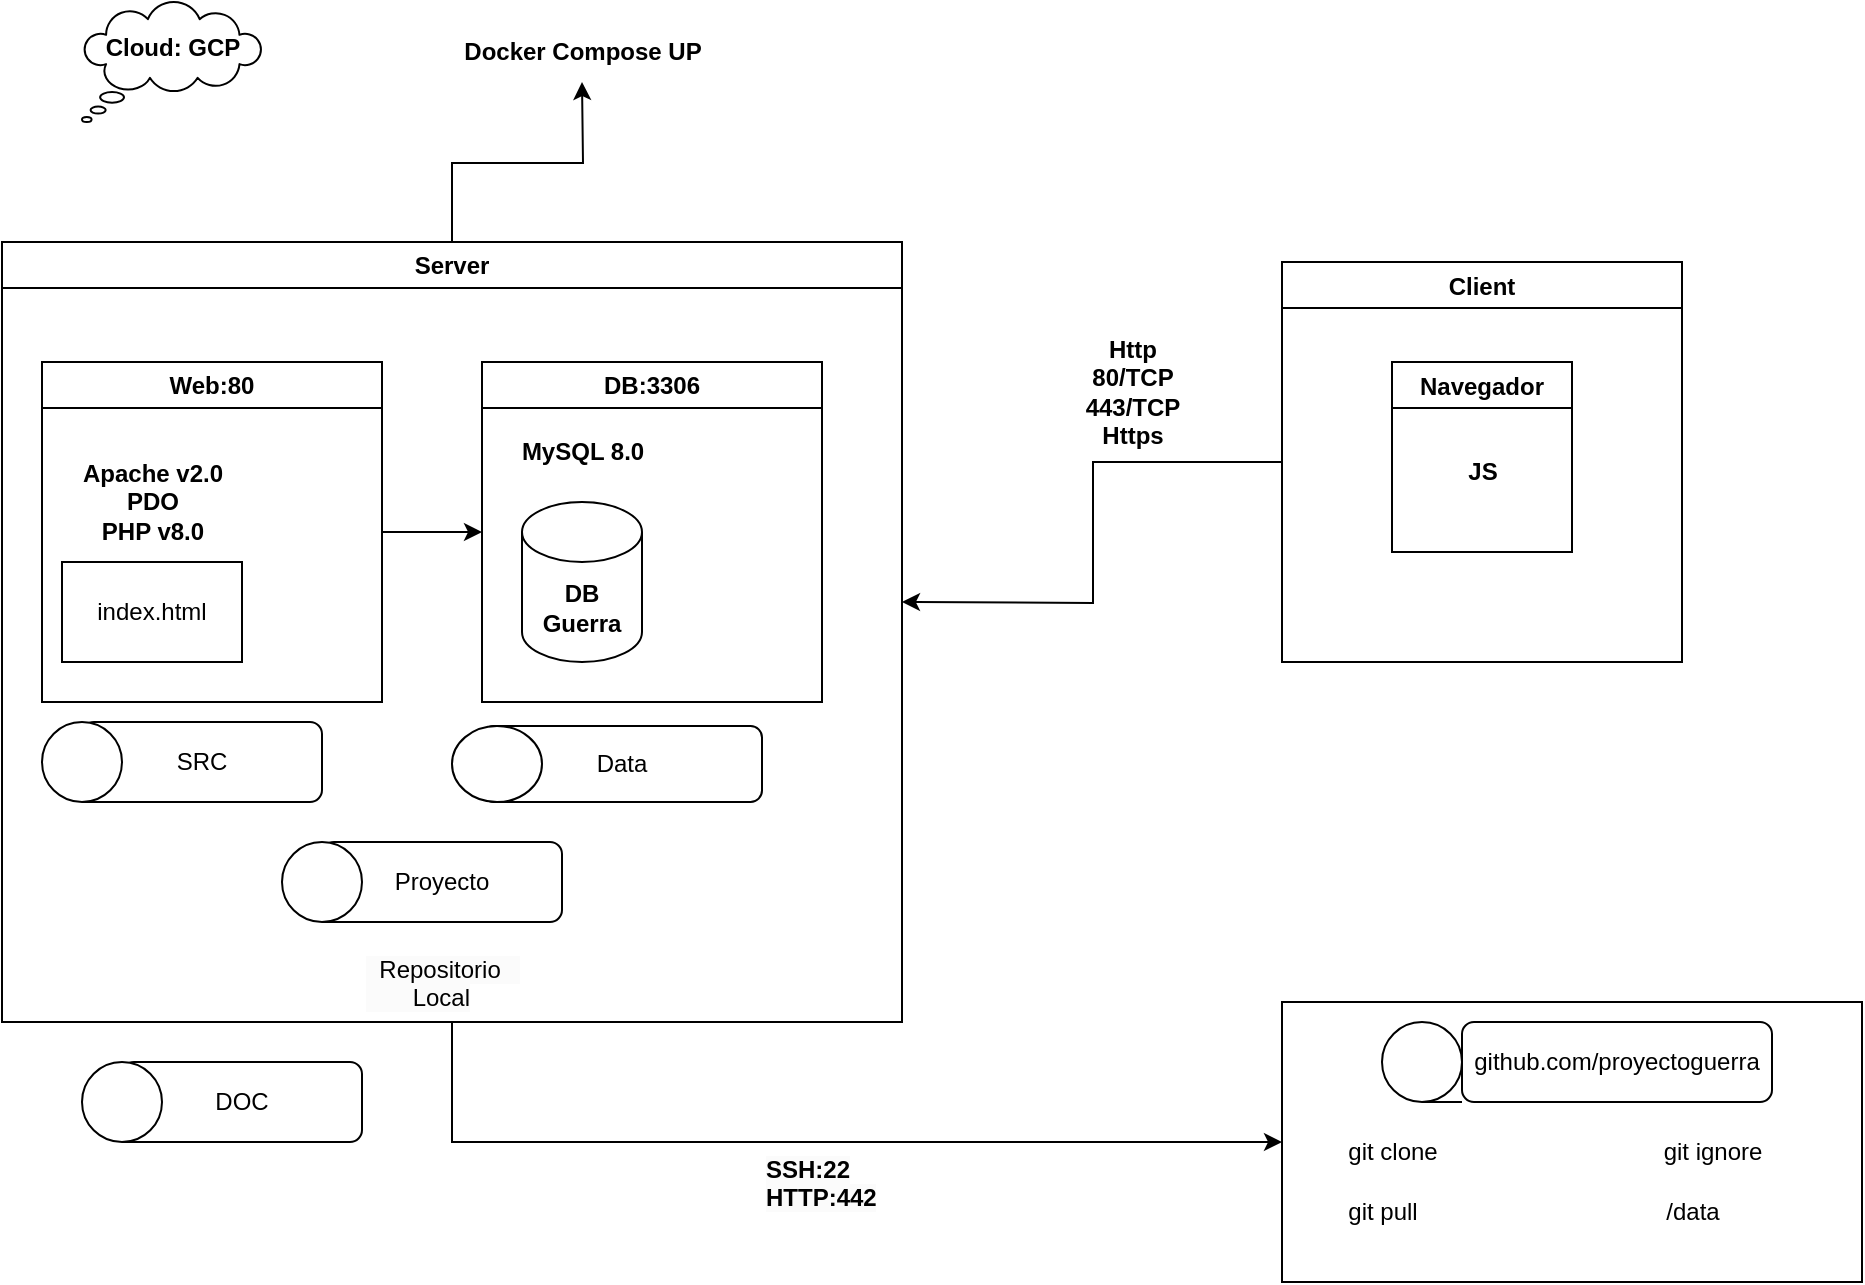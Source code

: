 <mxfile version="24.7.16">
  <diagram id="tz-W204vsuRyRieizBV7" name="Página-1">
    <mxGraphModel dx="607" dy="780" grid="1" gridSize="10" guides="1" tooltips="1" connect="1" arrows="1" fold="1" page="1" pageScale="1" pageWidth="827" pageHeight="1169" math="0" shadow="0">
      <root>
        <mxCell id="0" />
        <mxCell id="1" parent="0" />
        <mxCell id="PFrZ3tjllsHUUi-2N5vr-17" style="edgeStyle=orthogonalEdgeStyle;rounded=0;orthogonalLoop=1;jettySize=auto;html=1;exitX=0.5;exitY=1;exitDx=0;exitDy=0;" parent="1" source="PFrZ3tjllsHUUi-2N5vr-3" target="PFrZ3tjllsHUUi-2N5vr-16" edge="1">
          <mxGeometry relative="1" as="geometry" />
        </mxCell>
        <mxCell id="LgTJOJuBgpVefat30rdO-2" style="edgeStyle=orthogonalEdgeStyle;rounded=0;orthogonalLoop=1;jettySize=auto;html=1;" edge="1" parent="1" source="PFrZ3tjllsHUUi-2N5vr-3">
          <mxGeometry relative="1" as="geometry">
            <mxPoint x="1140" y="100" as="targetPoint" />
          </mxGeometry>
        </mxCell>
        <mxCell id="PFrZ3tjllsHUUi-2N5vr-3" value="Server" style="swimlane;whiteSpace=wrap;html=1;" parent="1" vertex="1">
          <mxGeometry x="850" y="180" width="450" height="390" as="geometry" />
        </mxCell>
        <mxCell id="PFrZ3tjllsHUUi-2N5vr-13" style="edgeStyle=orthogonalEdgeStyle;rounded=0;orthogonalLoop=1;jettySize=auto;html=1;exitX=1;exitY=0.5;exitDx=0;exitDy=0;entryX=0;entryY=0.5;entryDx=0;entryDy=0;" parent="PFrZ3tjllsHUUi-2N5vr-3" source="PFrZ3tjllsHUUi-2N5vr-10" target="PFrZ3tjllsHUUi-2N5vr-11" edge="1">
          <mxGeometry relative="1" as="geometry" />
        </mxCell>
        <mxCell id="PFrZ3tjllsHUUi-2N5vr-10" value="Web:80" style="swimlane;whiteSpace=wrap;html=1;" parent="PFrZ3tjllsHUUi-2N5vr-3" vertex="1">
          <mxGeometry x="20" y="60" width="170" height="170" as="geometry" />
        </mxCell>
        <mxCell id="PFrZ3tjllsHUUi-2N5vr-12" value="&lt;b&gt;Apache v2.0&lt;br&gt;PDO&lt;br&gt;PHP v8.0&lt;/b&gt;" style="text;html=1;align=center;verticalAlign=middle;resizable=0;points=[];autosize=1;strokeColor=none;fillColor=none;" parent="PFrZ3tjllsHUUi-2N5vr-10" vertex="1">
          <mxGeometry x="10" y="40" width="90" height="60" as="geometry" />
        </mxCell>
        <mxCell id="LgTJOJuBgpVefat30rdO-1" value="index.html" style="whiteSpace=wrap;html=1;" vertex="1" parent="PFrZ3tjllsHUUi-2N5vr-10">
          <mxGeometry x="10" y="100" width="90" height="50" as="geometry" />
        </mxCell>
        <mxCell id="PFrZ3tjllsHUUi-2N5vr-11" value="DB:3306" style="swimlane;whiteSpace=wrap;html=1;" parent="PFrZ3tjllsHUUi-2N5vr-3" vertex="1">
          <mxGeometry x="240" y="60" width="170" height="170" as="geometry" />
        </mxCell>
        <mxCell id="PFrZ3tjllsHUUi-2N5vr-14" value="&lt;b&gt;DB Guerra&lt;br&gt;&lt;/b&gt;" style="shape=cylinder3;whiteSpace=wrap;html=1;boundedLbl=1;backgroundOutline=1;size=15;" parent="PFrZ3tjllsHUUi-2N5vr-11" vertex="1">
          <mxGeometry x="20" y="70" width="60" height="80" as="geometry" />
        </mxCell>
        <mxCell id="PFrZ3tjllsHUUi-2N5vr-15" value="&lt;b&gt;MySQL 8.0&lt;/b&gt;" style="text;html=1;align=center;verticalAlign=middle;resizable=0;points=[];autosize=1;strokeColor=none;fillColor=none;" parent="PFrZ3tjllsHUUi-2N5vr-11" vertex="1">
          <mxGeometry x="10" y="30" width="80" height="30" as="geometry" />
        </mxCell>
        <mxCell id="PFrZ3tjllsHUUi-2N5vr-19" value="SRC" style="rounded=1;whiteSpace=wrap;html=1;" parent="PFrZ3tjllsHUUi-2N5vr-3" vertex="1">
          <mxGeometry x="40" y="240" width="120" height="40" as="geometry" />
        </mxCell>
        <mxCell id="PFrZ3tjllsHUUi-2N5vr-18" value="" style="shape=tapeData;whiteSpace=wrap;html=1;perimeter=ellipsePerimeter;" parent="PFrZ3tjllsHUUi-2N5vr-3" vertex="1">
          <mxGeometry x="20" y="240" width="40" height="40" as="geometry" />
        </mxCell>
        <mxCell id="PFrZ3tjllsHUUi-2N5vr-20" value="Data" style="rounded=1;whiteSpace=wrap;html=1;" parent="PFrZ3tjllsHUUi-2N5vr-3" vertex="1">
          <mxGeometry x="240" y="242" width="140" height="38" as="geometry" />
        </mxCell>
        <mxCell id="PFrZ3tjllsHUUi-2N5vr-21" value="" style="shape=tapeData;whiteSpace=wrap;html=1;perimeter=ellipsePerimeter;" parent="PFrZ3tjllsHUUi-2N5vr-3" vertex="1">
          <mxGeometry x="225" y="242" width="45" height="38" as="geometry" />
        </mxCell>
        <mxCell id="PFrZ3tjllsHUUi-2N5vr-24" value="Proyecto" style="rounded=1;whiteSpace=wrap;html=1;" parent="PFrZ3tjllsHUUi-2N5vr-3" vertex="1">
          <mxGeometry x="160" y="300" width="120" height="40" as="geometry" />
        </mxCell>
        <mxCell id="PFrZ3tjllsHUUi-2N5vr-25" value="" style="shape=tapeData;whiteSpace=wrap;html=1;perimeter=ellipsePerimeter;" parent="PFrZ3tjllsHUUi-2N5vr-3" vertex="1">
          <mxGeometry x="140" y="300" width="40" height="40" as="geometry" />
        </mxCell>
        <mxCell id="PFrZ3tjllsHUUi-2N5vr-26" value="&lt;span style=&quot;color: rgb(0, 0, 0); font-family: Helvetica; font-size: 12px; font-style: normal; font-variant-ligatures: normal; font-variant-caps: normal; font-weight: 400; letter-spacing: normal; orphans: 2; text-align: center; text-indent: 0px; text-transform: none; widows: 2; word-spacing: 0px; -webkit-text-stroke-width: 0px; white-space: normal; background-color: rgb(251, 251, 251); text-decoration-thickness: initial; text-decoration-style: initial; text-decoration-color: initial; display: inline !important; float: none;&quot;&gt;&amp;nbsp; Repositorio&amp;nbsp; &amp;nbsp; &amp;nbsp; &amp;nbsp; &amp;nbsp; &amp;nbsp;Local&lt;/span&gt;" style="text;whiteSpace=wrap;html=1;" parent="PFrZ3tjllsHUUi-2N5vr-3" vertex="1">
          <mxGeometry x="180" y="350" width="80" height="40" as="geometry" />
        </mxCell>
        <mxCell id="PFrZ3tjllsHUUi-2N5vr-16" value="&lt;br&gt;&lt;div&gt;&lt;br/&gt;&lt;/div&gt;" style="rounded=0;whiteSpace=wrap;html=1;fillColor=none;" parent="1" vertex="1">
          <mxGeometry x="1490" y="560" width="290" height="140" as="geometry" />
        </mxCell>
        <mxCell id="PFrZ3tjllsHUUi-2N5vr-22" value="github.com/proyectoguerra" style="rounded=1;whiteSpace=wrap;html=1;" parent="1" vertex="1">
          <mxGeometry x="1580" y="570" width="155" height="40" as="geometry" />
        </mxCell>
        <mxCell id="PFrZ3tjllsHUUi-2N5vr-23" value="" style="shape=tapeData;whiteSpace=wrap;html=1;perimeter=ellipsePerimeter;" parent="1" vertex="1">
          <mxGeometry x="1540" y="570" width="40" height="40" as="geometry" />
        </mxCell>
        <mxCell id="PFrZ3tjllsHUUi-2N5vr-31" style="edgeStyle=orthogonalEdgeStyle;rounded=0;orthogonalLoop=1;jettySize=auto;html=1;" parent="1" source="PFrZ3tjllsHUUi-2N5vr-27" edge="1">
          <mxGeometry relative="1" as="geometry">
            <mxPoint x="1300" y="360" as="targetPoint" />
          </mxGeometry>
        </mxCell>
        <mxCell id="PFrZ3tjllsHUUi-2N5vr-27" value="Client" style="swimlane;" parent="1" vertex="1">
          <mxGeometry x="1490" y="190" width="200" height="200" as="geometry" />
        </mxCell>
        <mxCell id="PFrZ3tjllsHUUi-2N5vr-28" value="Navegador" style="swimlane;" parent="PFrZ3tjllsHUUi-2N5vr-27" vertex="1">
          <mxGeometry x="55" y="50" width="90" height="95" as="geometry" />
        </mxCell>
        <mxCell id="PFrZ3tjllsHUUi-2N5vr-29" value="&lt;b&gt;JS&lt;/b&gt;" style="text;html=1;align=center;verticalAlign=middle;resizable=0;points=[];autosize=1;strokeColor=none;fillColor=none;" parent="PFrZ3tjllsHUUi-2N5vr-28" vertex="1">
          <mxGeometry x="25" y="40" width="40" height="30" as="geometry" />
        </mxCell>
        <mxCell id="PFrZ3tjllsHUUi-2N5vr-30" value="&lt;span style=&quot;color: rgb(0, 0, 0); font-family: Helvetica; font-size: 12px; font-style: normal; font-variant-ligatures: normal; font-variant-caps: normal; letter-spacing: normal; orphans: 2; text-align: center; text-indent: 0px; text-transform: none; widows: 2; word-spacing: 0px; -webkit-text-stroke-width: 0px; white-space: normal; background-color: rgb(251, 251, 251); text-decoration-thickness: initial; text-decoration-style: initial; text-decoration-color: initial; float: none; display: inline !important;&quot;&gt;&lt;b&gt;SSH:22&lt;br&gt;HTTP:442&lt;/b&gt;&lt;/span&gt;" style="text;whiteSpace=wrap;html=1;" parent="1" vertex="1">
          <mxGeometry x="1230" y="630" width="80" height="40" as="geometry" />
        </mxCell>
        <mxCell id="PFrZ3tjllsHUUi-2N5vr-32" value="&lt;b&gt;Http&lt;br&gt;80/TCP&lt;br&gt;443/TCP&lt;br&gt;Https&lt;/b&gt;" style="text;html=1;align=center;verticalAlign=middle;resizable=0;points=[];autosize=1;strokeColor=none;fillColor=none;" parent="1" vertex="1">
          <mxGeometry x="1380" y="220" width="70" height="70" as="geometry" />
        </mxCell>
        <mxCell id="PFrZ3tjllsHUUi-2N5vr-33" value="git clone" style="text;html=1;align=center;verticalAlign=middle;resizable=0;points=[];autosize=1;strokeColor=none;fillColor=none;" parent="1" vertex="1">
          <mxGeometry x="1510" y="620" width="70" height="30" as="geometry" />
        </mxCell>
        <mxCell id="PFrZ3tjllsHUUi-2N5vr-34" value="git pull" style="text;html=1;align=center;verticalAlign=middle;resizable=0;points=[];autosize=1;strokeColor=none;fillColor=none;" parent="1" vertex="1">
          <mxGeometry x="1510" y="650" width="60" height="30" as="geometry" />
        </mxCell>
        <mxCell id="PFrZ3tjllsHUUi-2N5vr-35" value="/data" style="text;html=1;align=center;verticalAlign=middle;resizable=0;points=[];autosize=1;strokeColor=none;fillColor=none;" parent="1" vertex="1">
          <mxGeometry x="1670" y="650" width="50" height="30" as="geometry" />
        </mxCell>
        <mxCell id="PFrZ3tjllsHUUi-2N5vr-36" value="git ignore" style="text;html=1;align=center;verticalAlign=middle;resizable=0;points=[];autosize=1;strokeColor=none;fillColor=none;" parent="1" vertex="1">
          <mxGeometry x="1670" y="620" width="70" height="30" as="geometry" />
        </mxCell>
        <mxCell id="PFrZ3tjllsHUUi-2N5vr-38" value="DOC" style="rounded=1;whiteSpace=wrap;html=1;" parent="1" vertex="1">
          <mxGeometry x="910" y="590" width="120" height="40" as="geometry" />
        </mxCell>
        <mxCell id="PFrZ3tjllsHUUi-2N5vr-37" value="" style="shape=tapeData;whiteSpace=wrap;html=1;perimeter=ellipsePerimeter;" parent="1" vertex="1">
          <mxGeometry x="890" y="590" width="40" height="40" as="geometry" />
        </mxCell>
        <mxCell id="LgTJOJuBgpVefat30rdO-3" value="&lt;b&gt;Docker Compose UP&lt;/b&gt;" style="text;html=1;align=center;verticalAlign=middle;resizable=0;points=[];autosize=1;strokeColor=none;fillColor=none;" vertex="1" parent="1">
          <mxGeometry x="1070" y="70" width="140" height="30" as="geometry" />
        </mxCell>
        <mxCell id="LgTJOJuBgpVefat30rdO-5" value="" style="whiteSpace=wrap;html=1;shape=mxgraph.basic.cloud_callout" vertex="1" parent="1">
          <mxGeometry x="890" y="60" width="90" height="60" as="geometry" />
        </mxCell>
        <mxCell id="LgTJOJuBgpVefat30rdO-4" value="&lt;b&gt;Cloud: GCP&lt;/b&gt;&lt;div&gt;&lt;br&gt;&lt;/div&gt;" style="text;html=1;align=center;verticalAlign=middle;resizable=0;points=[];autosize=1;strokeColor=none;fillColor=none;" vertex="1" parent="1">
          <mxGeometry x="890" y="70" width="90" height="40" as="geometry" />
        </mxCell>
      </root>
    </mxGraphModel>
  </diagram>
</mxfile>
